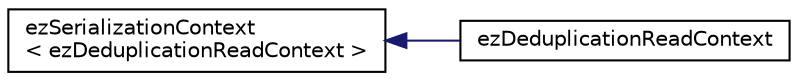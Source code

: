 digraph "Graphical Class Hierarchy"
{
 // LATEX_PDF_SIZE
  edge [fontname="Helvetica",fontsize="10",labelfontname="Helvetica",labelfontsize="10"];
  node [fontname="Helvetica",fontsize="10",shape=record];
  rankdir="LR";
  Node0 [label="ezSerializationContext\l\< ezDeduplicationReadContext \>",height=0.2,width=0.4,color="black", fillcolor="white", style="filled",URL="$d6/ddf/classez_serialization_context.htm",tooltip=" "];
  Node0 -> Node1 [dir="back",color="midnightblue",fontsize="10",style="solid",fontname="Helvetica"];
  Node1 [label="ezDeduplicationReadContext",height=0.2,width=0.4,color="black", fillcolor="white", style="filled",URL="$df/ddd/classez_deduplication_read_context.htm",tooltip="Serialization Context that reads de-duplicated objects from a stream and restores the pointers."];
}

